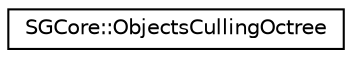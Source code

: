 digraph "Graphical Class Hierarchy"
{
 // LATEX_PDF_SIZE
  edge [fontname="Helvetica",fontsize="10",labelfontname="Helvetica",labelfontsize="10"];
  node [fontname="Helvetica",fontsize="10",shape=record];
  rankdir="LR";
  Node0 [label="SGCore::ObjectsCullingOctree",height=0.2,width=0.4,color="black", fillcolor="white", style="filled",URL="$structSGCore_1_1ObjectsCullingOctree.html",tooltip=" "];
}
